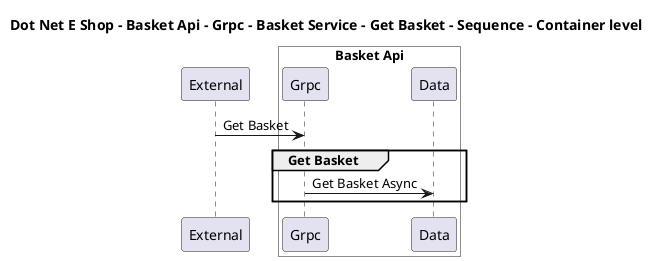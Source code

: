 @startuml

title Dot Net E Shop - Basket Api - Grpc - Basket Service - Get Basket - Sequence - Container level

participant "External" as C4InterFlow.SoftwareSystems.ExternalSystem

box "Basket Api" #White
    participant "Grpc" as DotNetEShop.SoftwareSystems.BasketApi.Containers.Grpc
    participant "Data" as DotNetEShop.SoftwareSystems.BasketApi.Containers.Data
end box


C4InterFlow.SoftwareSystems.ExternalSystem -> DotNetEShop.SoftwareSystems.BasketApi.Containers.Grpc : Get Basket
group Get Basket
DotNetEShop.SoftwareSystems.BasketApi.Containers.Grpc -> DotNetEShop.SoftwareSystems.BasketApi.Containers.Data : Get Basket Async
end


@enduml
